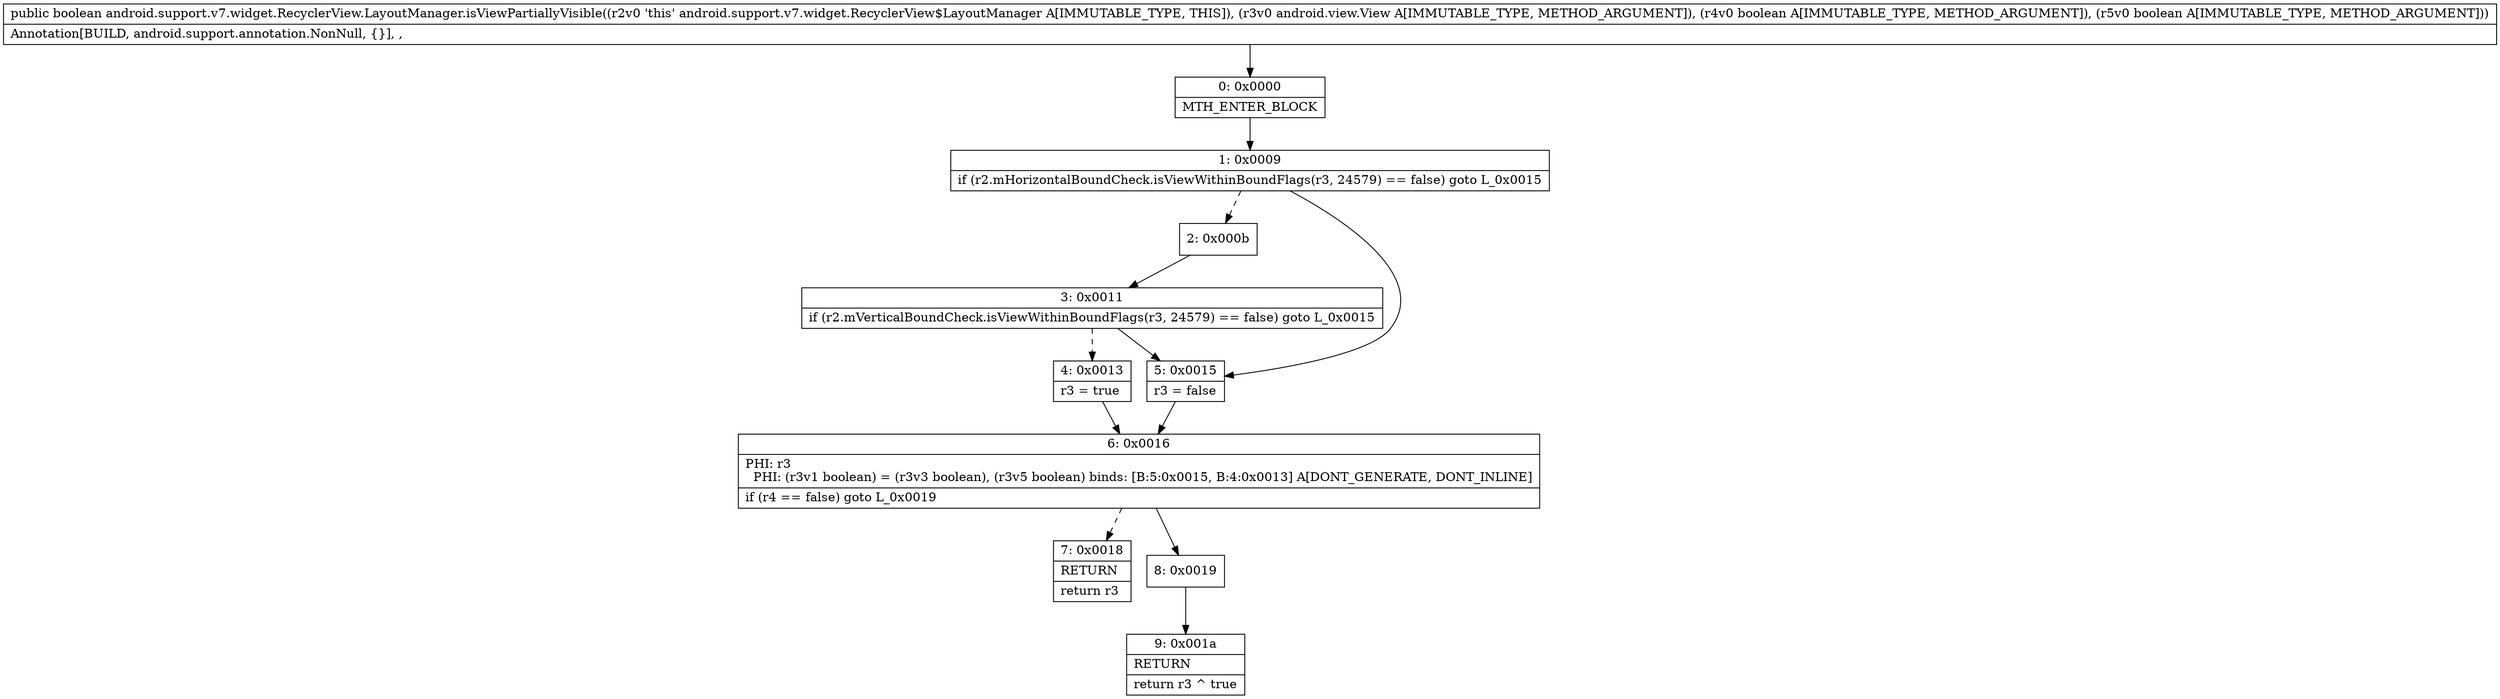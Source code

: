 digraph "CFG forandroid.support.v7.widget.RecyclerView.LayoutManager.isViewPartiallyVisible(Landroid\/view\/View;ZZ)Z" {
Node_0 [shape=record,label="{0\:\ 0x0000|MTH_ENTER_BLOCK\l}"];
Node_1 [shape=record,label="{1\:\ 0x0009|if (r2.mHorizontalBoundCheck.isViewWithinBoundFlags(r3, 24579) == false) goto L_0x0015\l}"];
Node_2 [shape=record,label="{2\:\ 0x000b}"];
Node_3 [shape=record,label="{3\:\ 0x0011|if (r2.mVerticalBoundCheck.isViewWithinBoundFlags(r3, 24579) == false) goto L_0x0015\l}"];
Node_4 [shape=record,label="{4\:\ 0x0013|r3 = true\l}"];
Node_5 [shape=record,label="{5\:\ 0x0015|r3 = false\l}"];
Node_6 [shape=record,label="{6\:\ 0x0016|PHI: r3 \l  PHI: (r3v1 boolean) = (r3v3 boolean), (r3v5 boolean) binds: [B:5:0x0015, B:4:0x0013] A[DONT_GENERATE, DONT_INLINE]\l|if (r4 == false) goto L_0x0019\l}"];
Node_7 [shape=record,label="{7\:\ 0x0018|RETURN\l|return r3\l}"];
Node_8 [shape=record,label="{8\:\ 0x0019}"];
Node_9 [shape=record,label="{9\:\ 0x001a|RETURN\l|return r3 ^ true\l}"];
MethodNode[shape=record,label="{public boolean android.support.v7.widget.RecyclerView.LayoutManager.isViewPartiallyVisible((r2v0 'this' android.support.v7.widget.RecyclerView$LayoutManager A[IMMUTABLE_TYPE, THIS]), (r3v0 android.view.View A[IMMUTABLE_TYPE, METHOD_ARGUMENT]), (r4v0 boolean A[IMMUTABLE_TYPE, METHOD_ARGUMENT]), (r5v0 boolean A[IMMUTABLE_TYPE, METHOD_ARGUMENT]))  | Annotation[BUILD, android.support.annotation.NonNull, \{\}], , \l}"];
MethodNode -> Node_0;
Node_0 -> Node_1;
Node_1 -> Node_2[style=dashed];
Node_1 -> Node_5;
Node_2 -> Node_3;
Node_3 -> Node_4[style=dashed];
Node_3 -> Node_5;
Node_4 -> Node_6;
Node_5 -> Node_6;
Node_6 -> Node_7[style=dashed];
Node_6 -> Node_8;
Node_8 -> Node_9;
}

